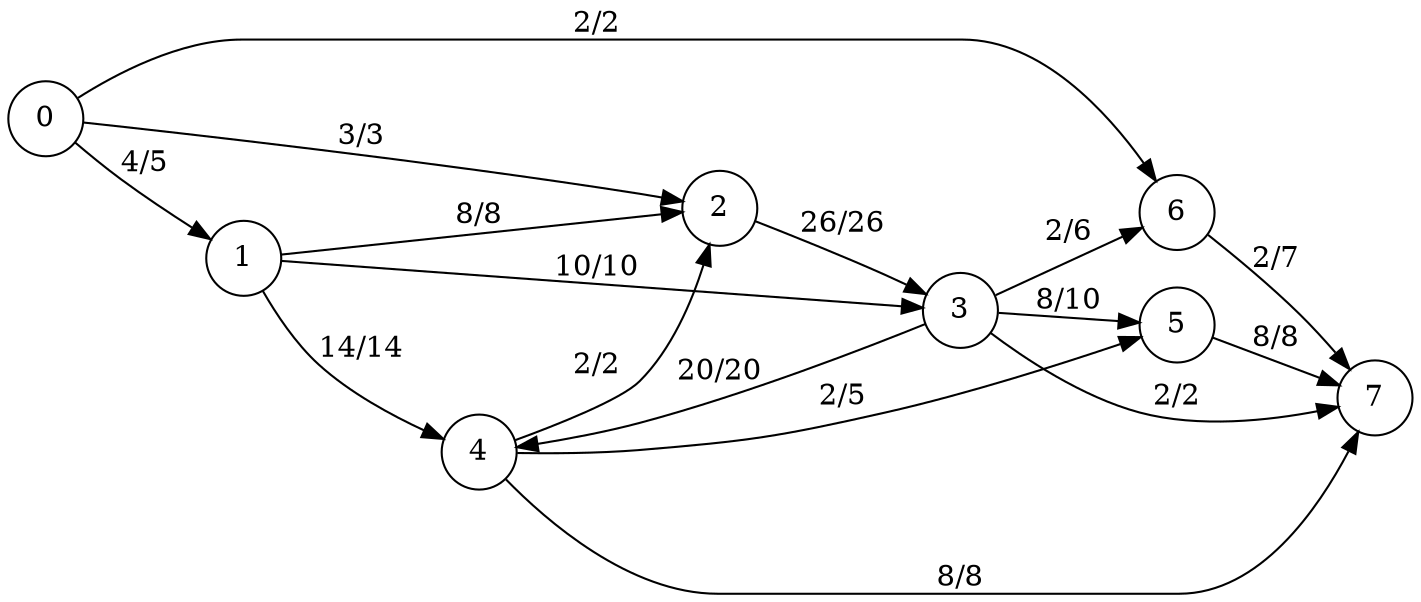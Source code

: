 digraph finite_state_machine {
	rankdir=LR;
	node [shape = circle];
	4 -> 2 [ label = "2/2" ];
	4 -> 7 [ label = "8/8" ];
	4 -> 5 [ label = "2/5" ];
	0 -> 6 [ label = "2/2" ];
	0 -> 1 [ label = "4/5" ];
	0 -> 2 [ label = "3/3" ];
	3 -> 6 [ label = "2/6" ];
	3 -> 7 [ label = "2/2" ];
	3 -> 4 [ label = "20/20" ];
	3 -> 5 [ label = "8/10" ];
	6 -> 7 [ label = "2/7" ];
	5 -> 7 [ label = "8/8" ];
	1 -> 2 [ label = "8/8" ];
	1 -> 3 [ label = "10/10" ];
	1 -> 4 [ label = "14/14" ];
	2 -> 3 [ label = "26/26" ];
}
